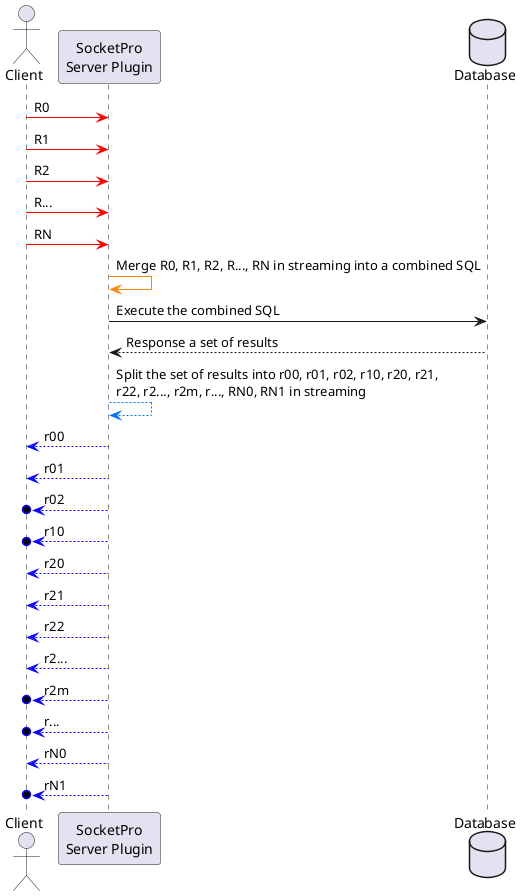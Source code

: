 @startuml
actor Client as client
participant "SocketPro\nServer Plugin" as SpServer
database Database as DB
client -[#fc0303]> SpServer : R0
client -[#fc0303]> SpServer : R1
client -[#fc0303]> SpServer : R2
client -[#fc0303]> SpServer : R...
client -[#fc0303]> SpServer : RN
SpServer -[#fc8803]> SpServer: Merge R0, R1, R2, R..., RN in streaming into a combined SQL 
SpServer -> DB: Execute the combined SQL
DB --> SpServer: Response a set of results
SpServer --[#0373fc]> SpServer: Split the set of results into r00, r01, r02, r10, r20, r21,\nr22, r2..., r2m, r..., RN0, RN1 in streaming
SpServer --[#0b03fc]> client: r00
SpServer --[#0b03fc]> client: r01
SpServer --[#0b03fc]>o client: r02
SpServer --[#0b03fc]>o client: r10
SpServer --[#0b03fc]> client: r20
SpServer --[#0b03fc]> client: r21
SpServer --[#0b03fc]> client: r22
SpServer --[#0b03fc]> client: r2...
SpServer --[#0b03fc]>o client: r2m
SpServer --[#0b03fc]>o client: r...
SpServer --[#0b03fc]> client: rN0
SpServer --[#0b03fc]>o client: rN1
@enduml
